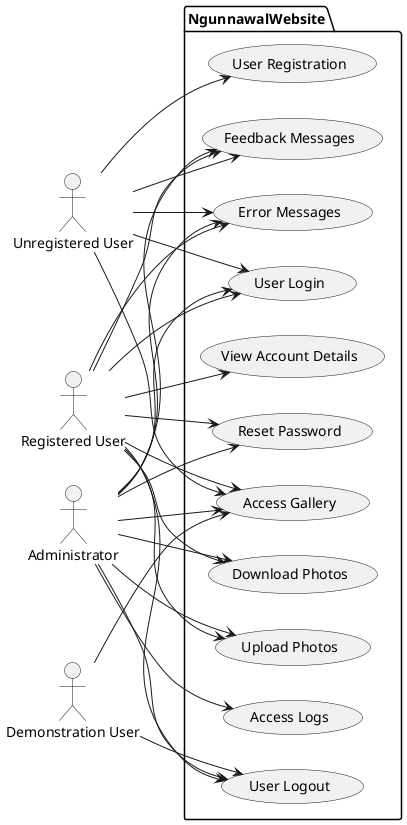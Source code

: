 @startuml
left to right direction

' creates a stick figure with a displayed title in
' quotes and creates a 'code' name after the as
actor "Unregistered User" as unregistered
actor "Registered User" as registered
actor "Demonstration User" as demo
actor Administrator as admin

' a package is a way to group all of the use cases
' under the website name
package NgunnawalWebsite {
    usecase "User Registration" as UC1
    usecase "User Login" as UC2
    usecase "User Logout" as UC3
    usecase "View Account Details" as UC4
    usecase "Reset Password" as UC5
    usecase "Access Gallery" as UC6
    usecase "Upload Photos" as UC7
    usecase "Download Photos" as UC8
    usecase "Feedback Messages" as UC9
    usecase "Error Messages" as UC10
    usecase "Access Logs" as UC11
}

' this is directing actors to the use case with an arrow,
' using the 'code' names of each elements
unregistered --> UC1
unregistered --> UC2
unregistered --> UC6
unregistered --> UC9
unregistered --> UC10

registered --> UC2
registered --> UC3
registered --> UC4
registered --> UC5
registered --> UC6
registered --> UC7
registered --> UC8
registered --> UC9
registered --> UC10

demo --> UC3
demo --> UC6

admin --> UC2
admin --> UC3
admin --> UC5
admin --> UC6
admin --> UC7
admin --> UC8
admin --> UC9
admin --> UC10
admin --> UC11


@enduml